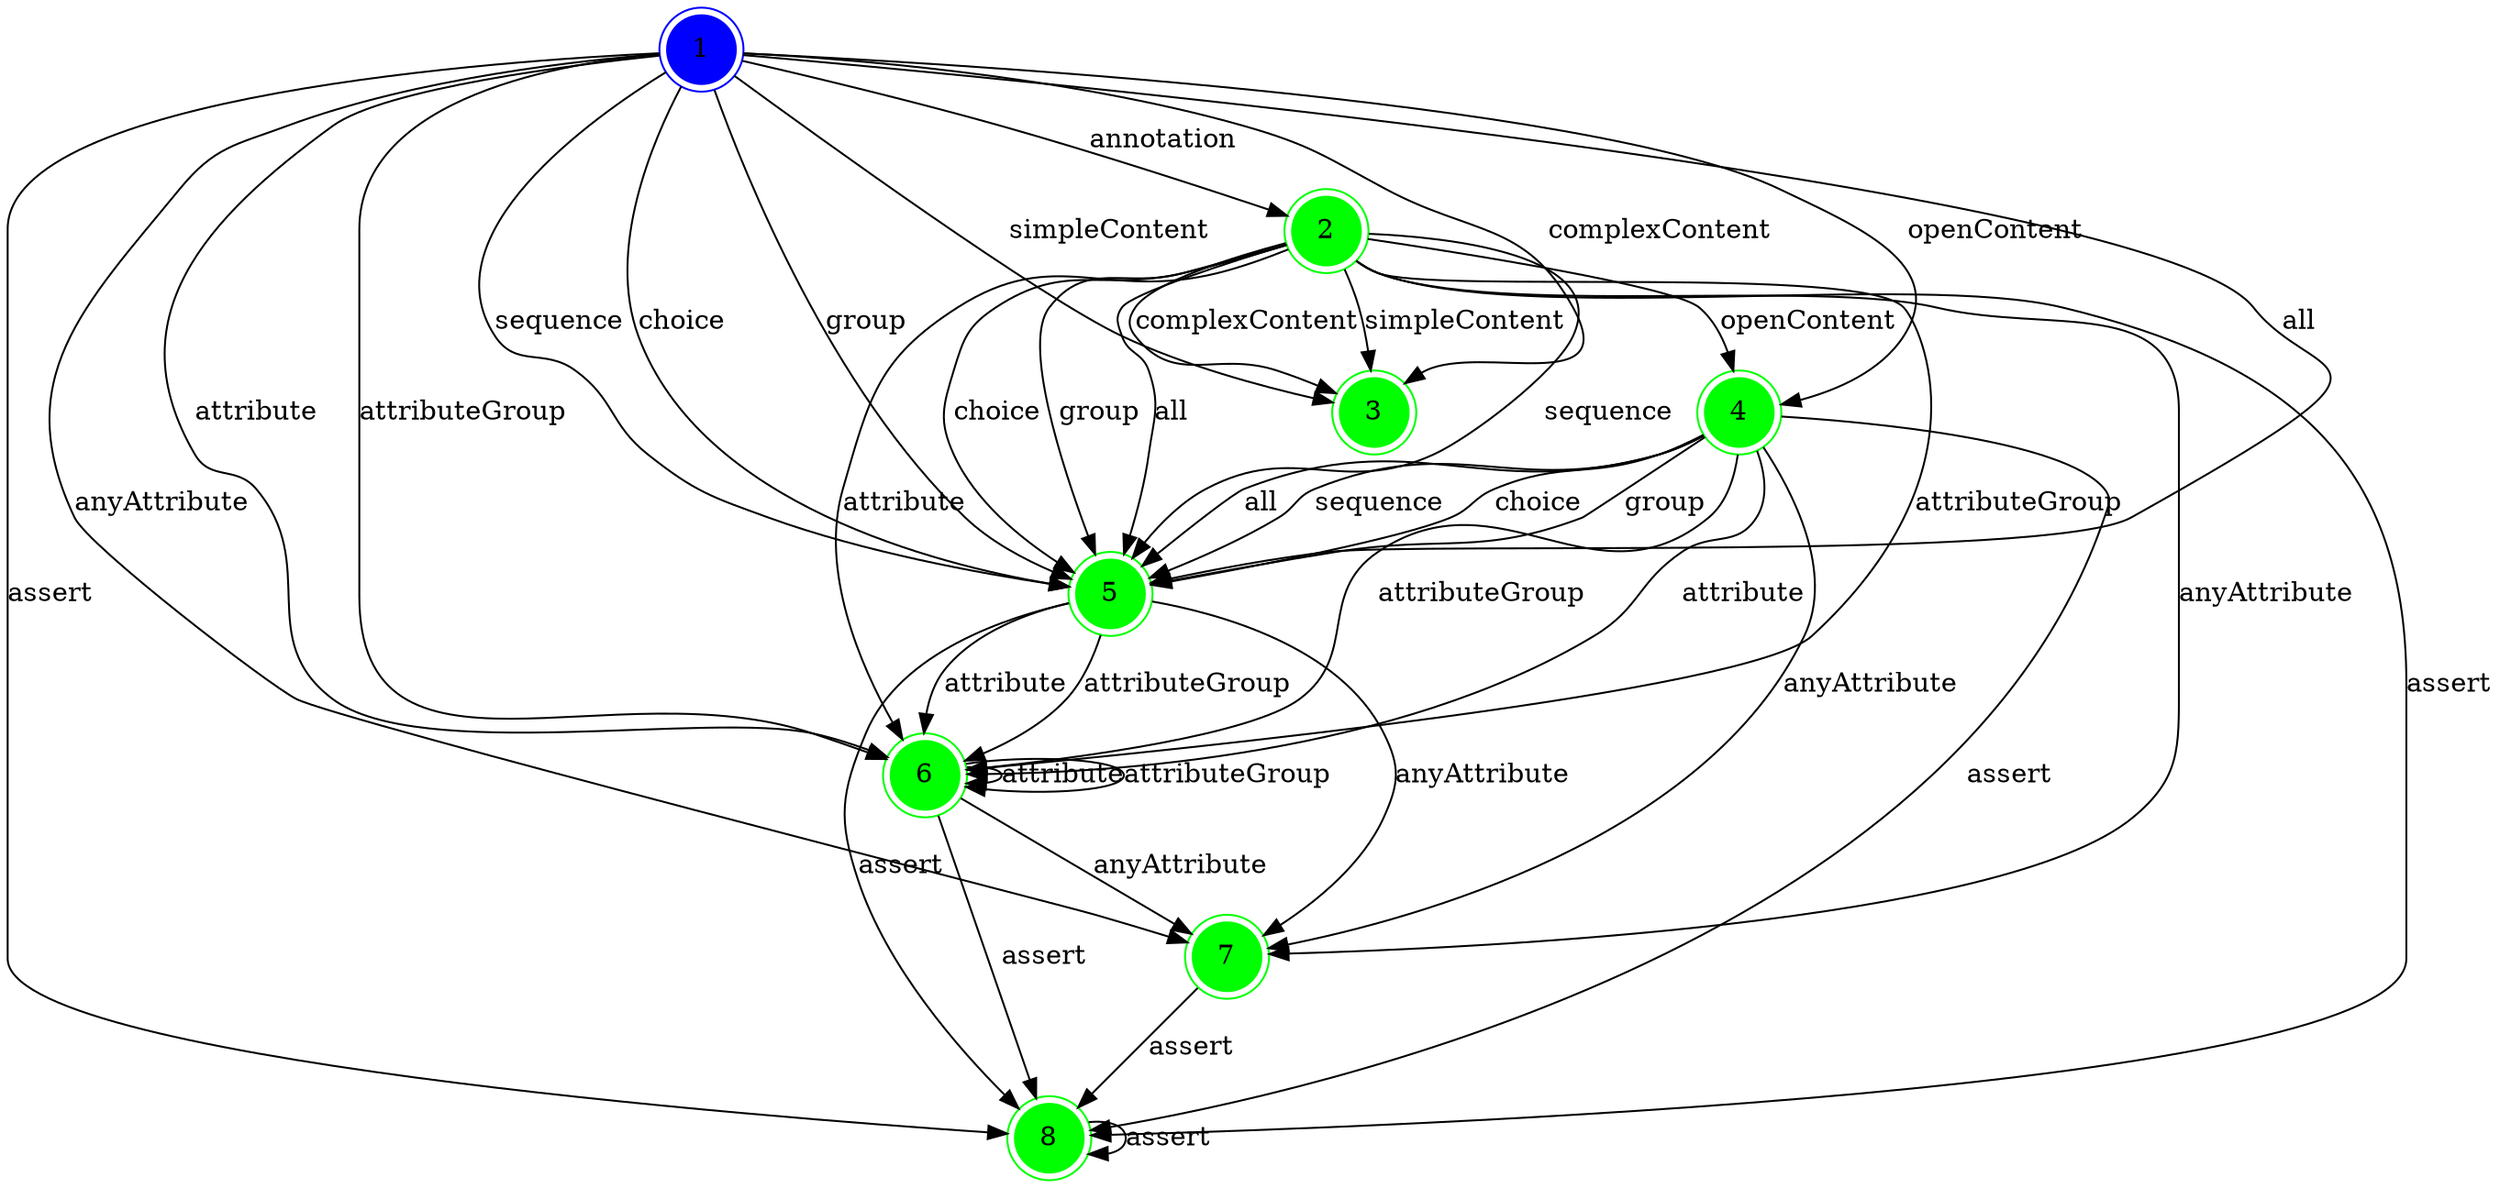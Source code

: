 digraph GlobalComplexType {
  mindist = 2.0
  1 -> 5 [label="choice"]
  1 -> 3 [label="complexContent"]
  1 -> 5 [label="group"]
  1 -> 5 [label="all"]
  1 -> 2 [label="annotation"]
  1 -> 5 [label="sequence"]
  1 -> 3 [label="simpleContent"]
  1 -> 7 [label="anyAttribute"]
  1 -> 8 [label="assert"]
  1 -> 4 [label="openContent"]
  1 -> 6 [label="attribute"]
  1 -> 6 [label="attributeGroup"]
  2 -> 5 [label="choice"]
  2 -> 3 [label="complexContent"]
  2 -> 5 [label="group"]
  2 -> 5 [label="all"]
  2 -> 5 [label="sequence"]
  2 -> 3 [label="simpleContent"]
  2 -> 7 [label="anyAttribute"]
  2 -> 8 [label="assert"]
  2 -> 4 [label="openContent"]
  2 -> 6 [label="attribute"]
  2 -> 6 [label="attributeGroup"]
  4 -> 5 [label="choice"]
  4 -> 5 [label="group"]
  4 -> 5 [label="all"]
  4 -> 5 [label="sequence"]
  4 -> 7 [label="anyAttribute"]
  4 -> 8 [label="assert"]
  4 -> 6 [label="attribute"]
  4 -> 6 [label="attributeGroup"]
  5 -> 7 [label="anyAttribute"]
  5 -> 8 [label="assert"]
  5 -> 6 [label="attribute"]
  5 -> 6 [label="attributeGroup"]
  6 -> 7 [label="anyAttribute"]
  6 -> 8 [label="assert"]
  6 -> 6 [label="attribute"]
  6 -> 6 [label="attributeGroup"]
  7 -> 8 [label="assert"]
  8 -> 8 [label="assert"]
  1 [shape=doublecircle, style=filled, color=blue]
  2 [shape=doublecircle, style=filled, color=green]
  3 [shape=doublecircle, style=filled, color=green]
  4 [shape=doublecircle, style=filled, color=green]
  5 [shape=doublecircle, style=filled, color=green]
  6 [shape=doublecircle, style=filled, color=green]
  7 [shape=doublecircle, style=filled, color=green]
  8 [shape=doublecircle, style=filled, color=green]
}
